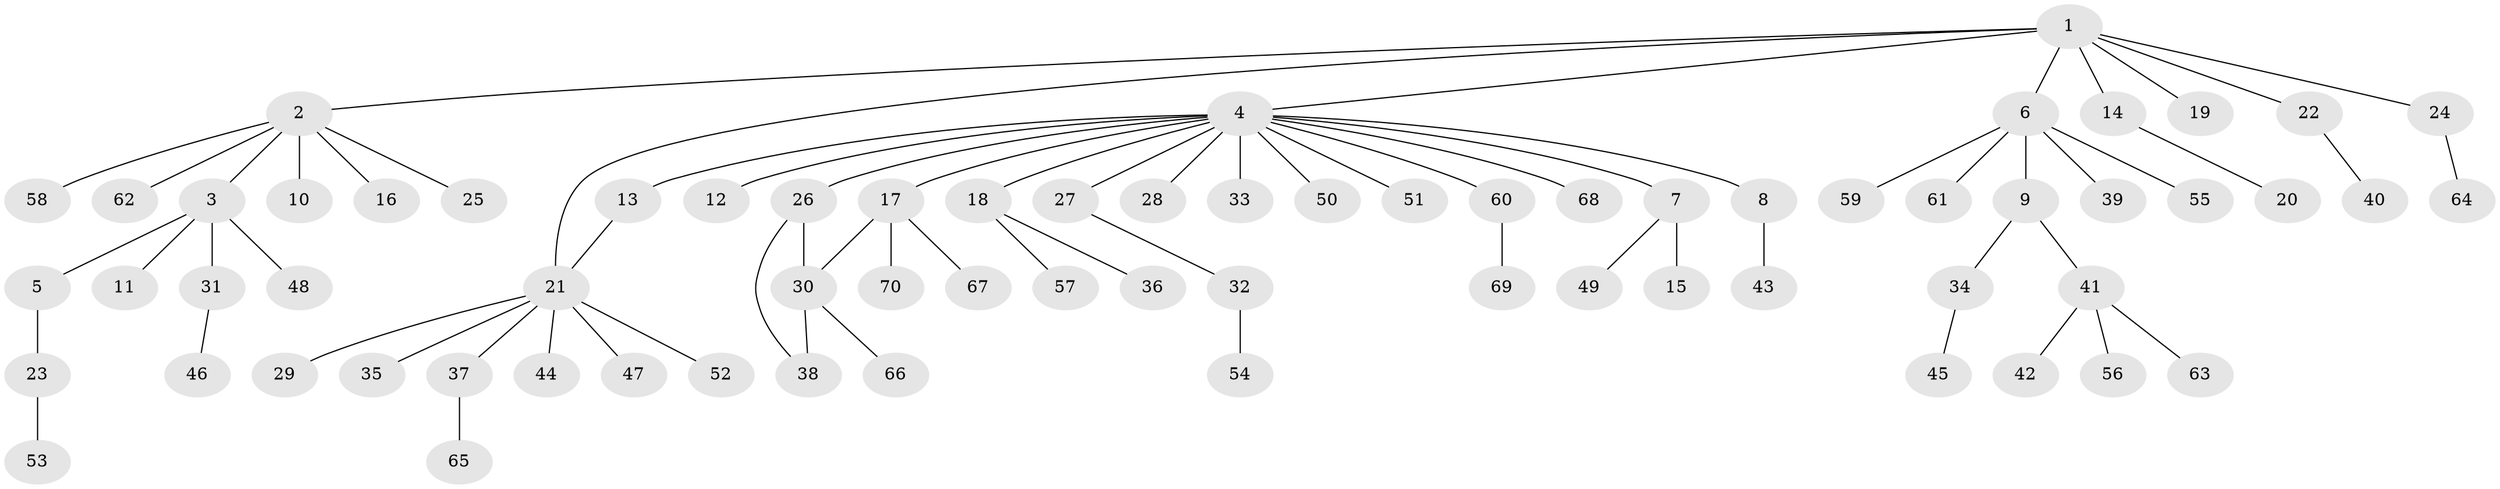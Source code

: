 // Generated by graph-tools (version 1.1) at 2025/11/02/27/25 16:11:11]
// undirected, 70 vertices, 72 edges
graph export_dot {
graph [start="1"]
  node [color=gray90,style=filled];
  1;
  2;
  3;
  4;
  5;
  6;
  7;
  8;
  9;
  10;
  11;
  12;
  13;
  14;
  15;
  16;
  17;
  18;
  19;
  20;
  21;
  22;
  23;
  24;
  25;
  26;
  27;
  28;
  29;
  30;
  31;
  32;
  33;
  34;
  35;
  36;
  37;
  38;
  39;
  40;
  41;
  42;
  43;
  44;
  45;
  46;
  47;
  48;
  49;
  50;
  51;
  52;
  53;
  54;
  55;
  56;
  57;
  58;
  59;
  60;
  61;
  62;
  63;
  64;
  65;
  66;
  67;
  68;
  69;
  70;
  1 -- 2;
  1 -- 4;
  1 -- 6;
  1 -- 14;
  1 -- 19;
  1 -- 21;
  1 -- 22;
  1 -- 24;
  2 -- 3;
  2 -- 10;
  2 -- 16;
  2 -- 25;
  2 -- 58;
  2 -- 62;
  3 -- 5;
  3 -- 11;
  3 -- 31;
  3 -- 48;
  4 -- 7;
  4 -- 8;
  4 -- 12;
  4 -- 13;
  4 -- 17;
  4 -- 18;
  4 -- 26;
  4 -- 27;
  4 -- 28;
  4 -- 33;
  4 -- 50;
  4 -- 51;
  4 -- 60;
  4 -- 68;
  5 -- 23;
  6 -- 9;
  6 -- 39;
  6 -- 55;
  6 -- 59;
  6 -- 61;
  7 -- 15;
  7 -- 49;
  8 -- 43;
  9 -- 34;
  9 -- 41;
  13 -- 21;
  14 -- 20;
  17 -- 30;
  17 -- 67;
  17 -- 70;
  18 -- 36;
  18 -- 57;
  21 -- 29;
  21 -- 35;
  21 -- 37;
  21 -- 44;
  21 -- 47;
  21 -- 52;
  22 -- 40;
  23 -- 53;
  24 -- 64;
  26 -- 30;
  26 -- 38;
  27 -- 32;
  30 -- 38;
  30 -- 66;
  31 -- 46;
  32 -- 54;
  34 -- 45;
  37 -- 65;
  41 -- 42;
  41 -- 56;
  41 -- 63;
  60 -- 69;
}
